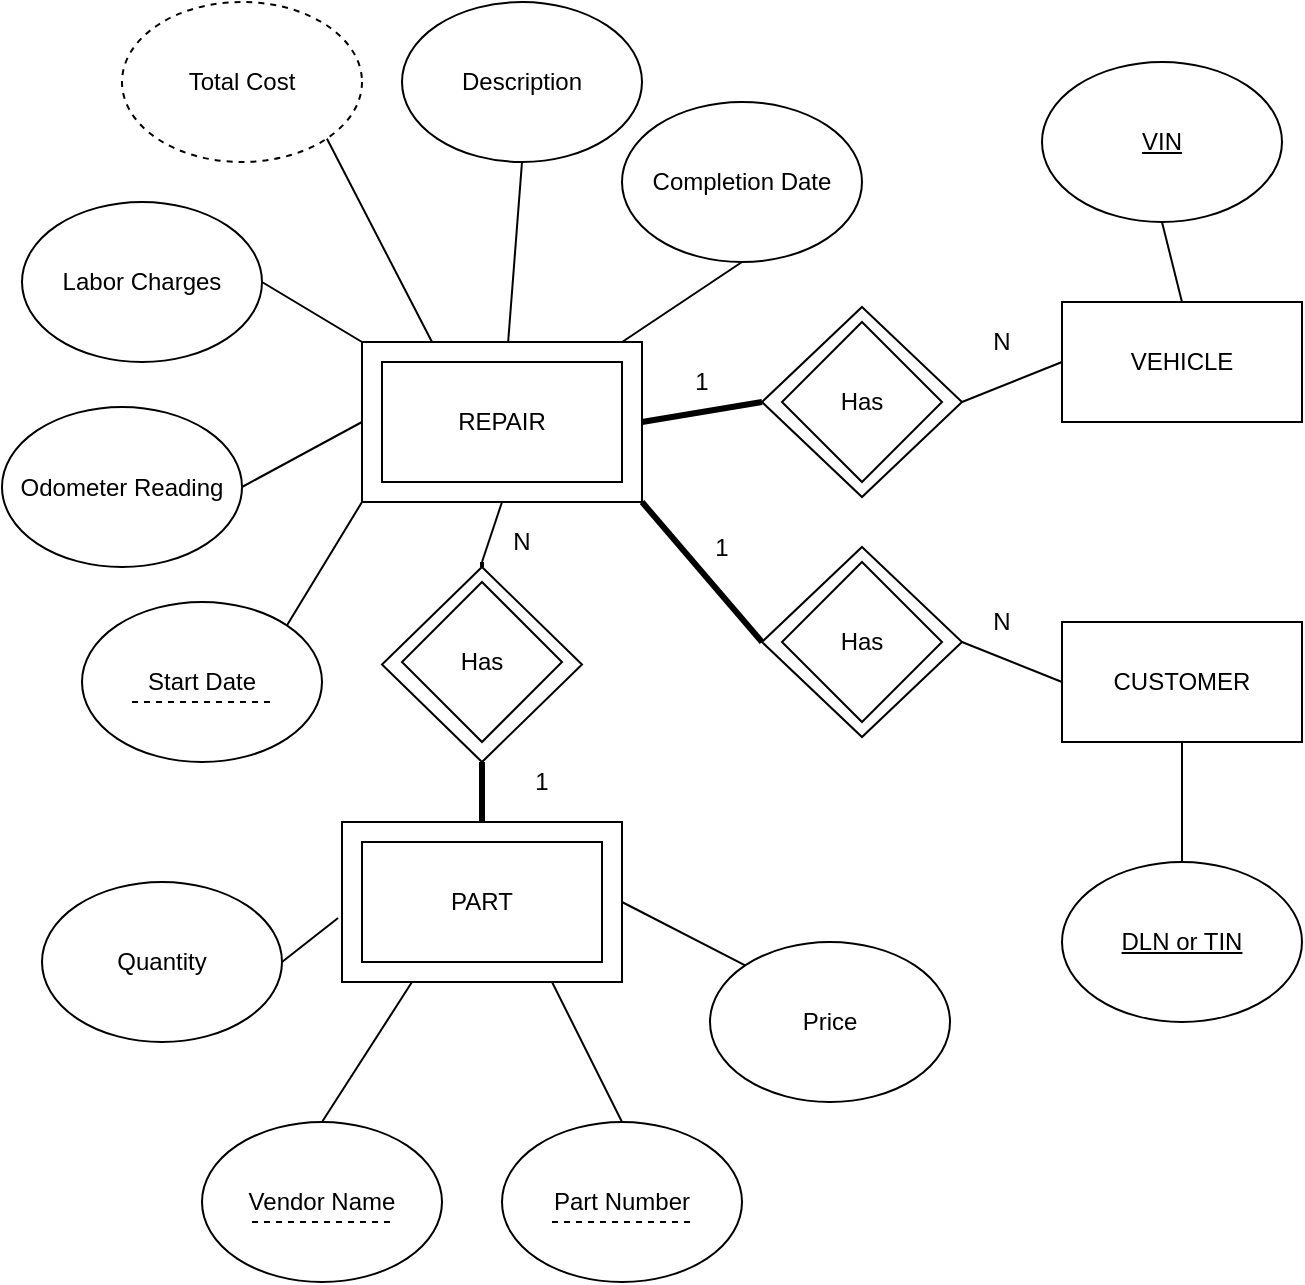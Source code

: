 <mxfile version="15.2.9" type="device"><diagram id="bad00rsqsV9IN5wvymzb" name="Page-1"><mxGraphModel dx="1306" dy="773" grid="1" gridSize="10" guides="1" tooltips="1" connect="1" arrows="1" fold="1" page="1" pageScale="1" pageWidth="827" pageHeight="1169" math="0" shadow="0"><root><mxCell id="0"/><mxCell id="1" parent="0"/><mxCell id="BSIxbO1tXbHuYbwXAysX-39" value="" style="rhombus;whiteSpace=wrap;html=1;rounded=0;shadow=0;glass=0;sketch=0;strokeWidth=1;fillColor=default;" parent="1" vertex="1"><mxGeometry x="380" y="162.5" width="100" height="95" as="geometry"/></mxCell><mxCell id="BSIxbO1tXbHuYbwXAysX-38" value="" style="rhombus;whiteSpace=wrap;html=1;rounded=0;shadow=0;glass=0;sketch=0;strokeWidth=1;fillColor=default;" parent="1" vertex="1"><mxGeometry x="380" y="282.5" width="100" height="95" as="geometry"/></mxCell><mxCell id="BSIxbO1tXbHuYbwXAysX-37" value="" style="rhombus;whiteSpace=wrap;html=1;rounded=0;shadow=0;glass=0;sketch=0;strokeWidth=1;fillColor=default;" parent="1" vertex="1"><mxGeometry x="190" y="292.5" width="100" height="97.5" as="geometry"/></mxCell><mxCell id="BSIxbO1tXbHuYbwXAysX-16" value="" style="rounded=0;whiteSpace=wrap;html=1;shadow=0;glass=0;sketch=0;strokeWidth=1;fillColor=default;" parent="1" vertex="1"><mxGeometry x="170" y="420" width="140" height="80" as="geometry"/></mxCell><mxCell id="BSIxbO1tXbHuYbwXAysX-24" style="edgeStyle=none;rounded=0;orthogonalLoop=1;jettySize=auto;html=1;exitX=1;exitY=0.5;exitDx=0;exitDy=0;endArrow=none;endFill=0;strokeWidth=3;" parent="1" source="BSIxbO1tXbHuYbwXAysX-15" edge="1"><mxGeometry relative="1" as="geometry"><mxPoint x="380" y="210" as="targetPoint"/></mxGeometry></mxCell><mxCell id="BSIxbO1tXbHuYbwXAysX-26" style="edgeStyle=none;rounded=0;orthogonalLoop=1;jettySize=auto;html=1;exitX=1;exitY=1;exitDx=0;exitDy=0;entryX=0;entryY=0.5;entryDx=0;entryDy=0;endArrow=none;endFill=0;strokeWidth=3;" parent="1" source="BSIxbO1tXbHuYbwXAysX-15" target="BSIxbO1tXbHuYbwXAysX-38" edge="1"><mxGeometry relative="1" as="geometry"/></mxCell><mxCell id="BSIxbO1tXbHuYbwXAysX-31" style="edgeStyle=none;rounded=0;orthogonalLoop=1;jettySize=auto;html=1;exitX=0.5;exitY=1;exitDx=0;exitDy=0;entryX=0;entryY=1;entryDx=0;entryDy=0;endArrow=none;endFill=0;strokeWidth=1;" parent="1" source="BSIxbO1tXbHuYbwXAysX-15" target="BSIxbO1tXbHuYbwXAysX-45" edge="1"><mxGeometry relative="1" as="geometry"/></mxCell><mxCell id="BSIxbO1tXbHuYbwXAysX-15" value="" style="rounded=0;whiteSpace=wrap;html=1;shadow=0;glass=0;sketch=0;strokeWidth=1;fillColor=default;" parent="1" vertex="1"><mxGeometry x="180" y="180" width="140" height="80" as="geometry"/></mxCell><mxCell id="BSIxbO1tXbHuYbwXAysX-1" value="REPAIR" style="rounded=0;whiteSpace=wrap;html=1;shadow=0;glass=0;sketch=0;perimeterSpacing=0;strokeWidth=1;fillColor=default;" parent="1" vertex="1"><mxGeometry x="190" y="190" width="120" height="60" as="geometry"/></mxCell><mxCell id="BSIxbO1tXbHuYbwXAysX-19" style="edgeStyle=none;rounded=0;orthogonalLoop=1;jettySize=auto;html=1;exitX=1;exitY=0.5;exitDx=0;exitDy=0;entryX=0;entryY=0.5;entryDx=0;entryDy=0;endArrow=none;endFill=0;" parent="1" source="BSIxbO1tXbHuYbwXAysX-2" target="BSIxbO1tXbHuYbwXAysX-15" edge="1"><mxGeometry relative="1" as="geometry"/></mxCell><mxCell id="BSIxbO1tXbHuYbwXAysX-2" value="Odometer Reading" style="ellipse;whiteSpace=wrap;html=1;" parent="1" vertex="1"><mxGeometry y="212.5" width="120" height="80" as="geometry"/></mxCell><mxCell id="BSIxbO1tXbHuYbwXAysX-18" style="rounded=0;orthogonalLoop=1;jettySize=auto;html=1;exitX=1;exitY=0;exitDx=0;exitDy=0;entryX=0;entryY=1;entryDx=0;entryDy=0;endArrow=none;endFill=0;" parent="1" source="BSIxbO1tXbHuYbwXAysX-3" target="BSIxbO1tXbHuYbwXAysX-15" edge="1"><mxGeometry relative="1" as="geometry"/></mxCell><mxCell id="BSIxbO1tXbHuYbwXAysX-3" value="Start Date" style="ellipse;whiteSpace=wrap;html=1;" parent="1" vertex="1"><mxGeometry x="40" y="310" width="120" height="80" as="geometry"/></mxCell><mxCell id="BSIxbO1tXbHuYbwXAysX-21" style="edgeStyle=none;rounded=0;orthogonalLoop=1;jettySize=auto;html=1;exitX=0.5;exitY=1;exitDx=0;exitDy=0;entryX=0.929;entryY=0;entryDx=0;entryDy=0;entryPerimeter=0;endArrow=none;endFill=0;" parent="1" source="BSIxbO1tXbHuYbwXAysX-4" target="BSIxbO1tXbHuYbwXAysX-15" edge="1"><mxGeometry relative="1" as="geometry"/></mxCell><mxCell id="BSIxbO1tXbHuYbwXAysX-4" value="Completion Date" style="ellipse;whiteSpace=wrap;html=1;" parent="1" vertex="1"><mxGeometry x="310" y="60" width="120" height="80" as="geometry"/></mxCell><mxCell id="BSIxbO1tXbHuYbwXAysX-20" style="edgeStyle=none;rounded=0;orthogonalLoop=1;jettySize=auto;html=1;exitX=1;exitY=0.5;exitDx=0;exitDy=0;entryX=0;entryY=0;entryDx=0;entryDy=0;endArrow=none;endFill=0;" parent="1" source="BSIxbO1tXbHuYbwXAysX-5" target="BSIxbO1tXbHuYbwXAysX-15" edge="1"><mxGeometry relative="1" as="geometry"/></mxCell><mxCell id="BSIxbO1tXbHuYbwXAysX-5" value="Labor Charges" style="ellipse;whiteSpace=wrap;html=1;" parent="1" vertex="1"><mxGeometry x="10" y="110" width="120" height="80" as="geometry"/></mxCell><mxCell id="BSIxbO1tXbHuYbwXAysX-6" value="PART" style="rounded=0;whiteSpace=wrap;html=1;" parent="1" vertex="1"><mxGeometry x="180" y="430" width="120" height="60" as="geometry"/></mxCell><mxCell id="BSIxbO1tXbHuYbwXAysX-33" style="edgeStyle=none;rounded=0;orthogonalLoop=1;jettySize=auto;html=1;exitX=1;exitY=0.5;exitDx=0;exitDy=0;entryX=-0.014;entryY=0.6;entryDx=0;entryDy=0;entryPerimeter=0;endArrow=none;endFill=0;strokeWidth=1;" parent="1" source="BSIxbO1tXbHuYbwXAysX-7" target="BSIxbO1tXbHuYbwXAysX-16" edge="1"><mxGeometry relative="1" as="geometry"/></mxCell><mxCell id="BSIxbO1tXbHuYbwXAysX-7" value="Quantity" style="ellipse;whiteSpace=wrap;html=1;" parent="1" vertex="1"><mxGeometry x="20" y="450" width="120" height="80" as="geometry"/></mxCell><mxCell id="BSIxbO1tXbHuYbwXAysX-34" style="edgeStyle=none;rounded=0;orthogonalLoop=1;jettySize=auto;html=1;exitX=0.5;exitY=0;exitDx=0;exitDy=0;entryX=0.25;entryY=1;entryDx=0;entryDy=0;endArrow=none;endFill=0;strokeWidth=1;" parent="1" source="BSIxbO1tXbHuYbwXAysX-8" target="BSIxbO1tXbHuYbwXAysX-16" edge="1"><mxGeometry relative="1" as="geometry"/></mxCell><mxCell id="BSIxbO1tXbHuYbwXAysX-8" value="Vendor Name" style="ellipse;whiteSpace=wrap;html=1;" parent="1" vertex="1"><mxGeometry x="100" y="570" width="120" height="80" as="geometry"/></mxCell><mxCell id="BSIxbO1tXbHuYbwXAysX-35" style="edgeStyle=none;rounded=0;orthogonalLoop=1;jettySize=auto;html=1;exitX=0.5;exitY=0;exitDx=0;exitDy=0;entryX=0.75;entryY=1;entryDx=0;entryDy=0;endArrow=none;endFill=0;strokeWidth=1;" parent="1" source="BSIxbO1tXbHuYbwXAysX-9" target="BSIxbO1tXbHuYbwXAysX-16" edge="1"><mxGeometry relative="1" as="geometry"/></mxCell><mxCell id="BSIxbO1tXbHuYbwXAysX-9" value="Part Number" style="ellipse;whiteSpace=wrap;html=1;" parent="1" vertex="1"><mxGeometry x="250" y="570" width="120" height="80" as="geometry"/></mxCell><mxCell id="BSIxbO1tXbHuYbwXAysX-36" style="edgeStyle=none;rounded=0;orthogonalLoop=1;jettySize=auto;html=1;exitX=0;exitY=0;exitDx=0;exitDy=0;entryX=1;entryY=0.5;entryDx=0;entryDy=0;endArrow=none;endFill=0;strokeWidth=1;" parent="1" source="BSIxbO1tXbHuYbwXAysX-10" target="BSIxbO1tXbHuYbwXAysX-16" edge="1"><mxGeometry relative="1" as="geometry"/></mxCell><mxCell id="BSIxbO1tXbHuYbwXAysX-10" value="Price" style="ellipse;whiteSpace=wrap;html=1;" parent="1" vertex="1"><mxGeometry x="354" y="480" width="120" height="80" as="geometry"/></mxCell><mxCell id="BSIxbO1tXbHuYbwXAysX-11" value="VEHICLE" style="rounded=0;whiteSpace=wrap;html=1;" parent="1" vertex="1"><mxGeometry x="530" y="160" width="120" height="60" as="geometry"/></mxCell><mxCell id="BSIxbO1tXbHuYbwXAysX-12" value="CUSTOMER" style="rounded=0;whiteSpace=wrap;html=1;" parent="1" vertex="1"><mxGeometry x="530" y="320" width="120" height="60" as="geometry"/></mxCell><mxCell id="BSIxbO1tXbHuYbwXAysX-29" style="edgeStyle=none;rounded=0;orthogonalLoop=1;jettySize=auto;html=1;exitX=0.5;exitY=1;exitDx=0;exitDy=0;entryX=0.5;entryY=0;entryDx=0;entryDy=0;endArrow=none;endFill=0;strokeWidth=1;" parent="1" source="BSIxbO1tXbHuYbwXAysX-13" target="BSIxbO1tXbHuYbwXAysX-11" edge="1"><mxGeometry relative="1" as="geometry"/></mxCell><mxCell id="BSIxbO1tXbHuYbwXAysX-13" value="&lt;u&gt;VIN&lt;/u&gt;" style="ellipse;whiteSpace=wrap;html=1;" parent="1" vertex="1"><mxGeometry x="520" y="40" width="120" height="80" as="geometry"/></mxCell><mxCell id="BSIxbO1tXbHuYbwXAysX-30" style="edgeStyle=none;rounded=0;orthogonalLoop=1;jettySize=auto;html=1;exitX=0.5;exitY=0;exitDx=0;exitDy=0;entryX=0.5;entryY=1;entryDx=0;entryDy=0;endArrow=none;endFill=0;strokeWidth=1;" parent="1" source="BSIxbO1tXbHuYbwXAysX-14" target="BSIxbO1tXbHuYbwXAysX-12" edge="1"><mxGeometry relative="1" as="geometry"/></mxCell><mxCell id="BSIxbO1tXbHuYbwXAysX-14" value="&lt;u&gt;DLN or TIN&lt;/u&gt;" style="ellipse;whiteSpace=wrap;html=1;" parent="1" vertex="1"><mxGeometry x="530" y="440" width="120" height="80" as="geometry"/></mxCell><mxCell id="BSIxbO1tXbHuYbwXAysX-25" style="edgeStyle=none;rounded=0;orthogonalLoop=1;jettySize=auto;html=1;entryX=0;entryY=0.5;entryDx=0;entryDy=0;endArrow=none;endFill=0;" parent="1" target="BSIxbO1tXbHuYbwXAysX-11" edge="1"><mxGeometry relative="1" as="geometry"><mxPoint x="480" y="210" as="sourcePoint"/></mxGeometry></mxCell><mxCell id="BSIxbO1tXbHuYbwXAysX-22" value="Has" style="rhombus;whiteSpace=wrap;html=1;rounded=0;shadow=0;glass=0;sketch=0;strokeWidth=1;fillColor=default;" parent="1" vertex="1"><mxGeometry x="390" y="170" width="80" height="80" as="geometry"/></mxCell><mxCell id="BSIxbO1tXbHuYbwXAysX-27" style="edgeStyle=none;rounded=0;orthogonalLoop=1;jettySize=auto;html=1;exitX=0;exitY=1;exitDx=0;exitDy=0;entryX=0;entryY=0.5;entryDx=0;entryDy=0;endArrow=none;endFill=0;" parent="1" source="BSIxbO1tXbHuYbwXAysX-44" target="BSIxbO1tXbHuYbwXAysX-12" edge="1"><mxGeometry relative="1" as="geometry"/></mxCell><mxCell id="BSIxbO1tXbHuYbwXAysX-23" value="Has" style="rhombus;whiteSpace=wrap;html=1;rounded=0;shadow=0;glass=0;sketch=0;strokeWidth=1;fillColor=default;" parent="1" vertex="1"><mxGeometry x="390" y="290" width="80" height="80" as="geometry"/></mxCell><mxCell id="BSIxbO1tXbHuYbwXAysX-32" style="edgeStyle=none;rounded=0;orthogonalLoop=1;jettySize=auto;html=1;entryX=0.5;entryY=0;entryDx=0;entryDy=0;endArrow=none;endFill=0;strokeWidth=3;" parent="1" target="BSIxbO1tXbHuYbwXAysX-16" edge="1"><mxGeometry relative="1" as="geometry"><mxPoint x="240" y="390" as="sourcePoint"/></mxGeometry></mxCell><mxCell id="BSIxbO1tXbHuYbwXAysX-28" value="Has" style="rhombus;whiteSpace=wrap;html=1;rounded=0;shadow=0;glass=0;sketch=0;strokeWidth=1;fillColor=default;" parent="1" vertex="1"><mxGeometry x="200" y="300" width="80" height="80" as="geometry"/></mxCell><mxCell id="BSIxbO1tXbHuYbwXAysX-40" value="1" style="text;html=1;strokeColor=none;fillColor=none;align=center;verticalAlign=middle;whiteSpace=wrap;rounded=0;shadow=0;glass=0;sketch=0;" parent="1" vertex="1"><mxGeometry x="330" y="190" width="40" height="20" as="geometry"/></mxCell><mxCell id="BSIxbO1tXbHuYbwXAysX-41" value="N" style="text;html=1;strokeColor=none;fillColor=none;align=center;verticalAlign=middle;whiteSpace=wrap;rounded=0;shadow=0;glass=0;sketch=0;" parent="1" vertex="1"><mxGeometry x="480" y="170" width="40" height="20" as="geometry"/></mxCell><mxCell id="BSIxbO1tXbHuYbwXAysX-42" value="1" style="text;html=1;strokeColor=none;fillColor=none;align=center;verticalAlign=middle;whiteSpace=wrap;rounded=0;shadow=0;glass=0;sketch=0;" parent="1" vertex="1"><mxGeometry x="250" y="390" width="40" height="20" as="geometry"/></mxCell><mxCell id="BSIxbO1tXbHuYbwXAysX-43" value="1" style="text;html=1;strokeColor=none;fillColor=none;align=center;verticalAlign=middle;whiteSpace=wrap;rounded=0;shadow=0;glass=0;sketch=0;" parent="1" vertex="1"><mxGeometry x="340" y="272.5" width="40" height="20" as="geometry"/></mxCell><mxCell id="BSIxbO1tXbHuYbwXAysX-44" value="N" style="text;html=1;strokeColor=none;fillColor=none;align=center;verticalAlign=middle;whiteSpace=wrap;rounded=0;shadow=0;glass=0;sketch=0;" parent="1" vertex="1"><mxGeometry x="480" y="310" width="40" height="20" as="geometry"/></mxCell><mxCell id="BSIxbO1tXbHuYbwXAysX-49" style="edgeStyle=none;rounded=0;orthogonalLoop=1;jettySize=auto;html=1;exitX=0;exitY=1;exitDx=0;exitDy=0;entryX=0.5;entryY=0;entryDx=0;entryDy=0;endArrow=none;endFill=0;strokeWidth=2;" parent="1" source="BSIxbO1tXbHuYbwXAysX-45" target="BSIxbO1tXbHuYbwXAysX-37" edge="1"><mxGeometry relative="1" as="geometry"/></mxCell><mxCell id="BSIxbO1tXbHuYbwXAysX-45" value="N" style="text;html=1;strokeColor=none;fillColor=none;align=center;verticalAlign=middle;whiteSpace=wrap;rounded=0;shadow=0;glass=0;sketch=0;" parent="1" vertex="1"><mxGeometry x="240" y="270" width="40" height="20" as="geometry"/></mxCell><mxCell id="BSIxbO1tXbHuYbwXAysX-52" style="edgeStyle=none;rounded=0;orthogonalLoop=1;jettySize=auto;html=1;exitX=0.5;exitY=0;exitDx=0;exitDy=0;endArrow=none;endFill=0;strokeWidth=2;" parent="1" source="BSIxbO1tXbHuYbwXAysX-42" target="BSIxbO1tXbHuYbwXAysX-42" edge="1"><mxGeometry relative="1" as="geometry"/></mxCell><mxCell id="0xWYbuxVsIQRBoQxPoGY-1" value="" style="endArrow=none;dashed=1;html=1;" parent="1" edge="1"><mxGeometry width="50" height="50" relative="1" as="geometry"><mxPoint x="65" y="360" as="sourcePoint"/><mxPoint x="135" y="360" as="targetPoint"/></mxGeometry></mxCell><mxCell id="0xWYbuxVsIQRBoQxPoGY-2" value="" style="endArrow=none;dashed=1;html=1;" parent="1" edge="1"><mxGeometry width="50" height="50" relative="1" as="geometry"><mxPoint x="275" y="620" as="sourcePoint"/><mxPoint x="345" y="620" as="targetPoint"/></mxGeometry></mxCell><mxCell id="KWW4ROcnNWMpG8HJeWAJ-2" style="rounded=0;orthogonalLoop=1;jettySize=auto;html=1;exitX=0.5;exitY=1;exitDx=0;exitDy=0;endArrow=none;endFill=0;" edge="1" parent="1" source="KWW4ROcnNWMpG8HJeWAJ-1" target="BSIxbO1tXbHuYbwXAysX-15"><mxGeometry relative="1" as="geometry"/></mxCell><mxCell id="KWW4ROcnNWMpG8HJeWAJ-1" value="Description" style="ellipse;whiteSpace=wrap;html=1;" vertex="1" parent="1"><mxGeometry x="200" y="10" width="120" height="80" as="geometry"/></mxCell><mxCell id="KWW4ROcnNWMpG8HJeWAJ-4" style="edgeStyle=none;rounded=0;orthogonalLoop=1;jettySize=auto;html=1;exitX=1;exitY=1;exitDx=0;exitDy=0;entryX=0.25;entryY=0;entryDx=0;entryDy=0;endArrow=none;endFill=0;" edge="1" parent="1" source="KWW4ROcnNWMpG8HJeWAJ-3" target="BSIxbO1tXbHuYbwXAysX-15"><mxGeometry relative="1" as="geometry"/></mxCell><mxCell id="KWW4ROcnNWMpG8HJeWAJ-3" value="Total Cost" style="ellipse;whiteSpace=wrap;html=1;dashed=1;" vertex="1" parent="1"><mxGeometry x="60" y="10" width="120" height="80" as="geometry"/></mxCell><mxCell id="KWW4ROcnNWMpG8HJeWAJ-5" value="" style="endArrow=none;dashed=1;html=1;" edge="1" parent="1"><mxGeometry width="50" height="50" relative="1" as="geometry"><mxPoint x="125" y="620" as="sourcePoint"/><mxPoint x="195" y="620" as="targetPoint"/></mxGeometry></mxCell></root></mxGraphModel></diagram></mxfile>